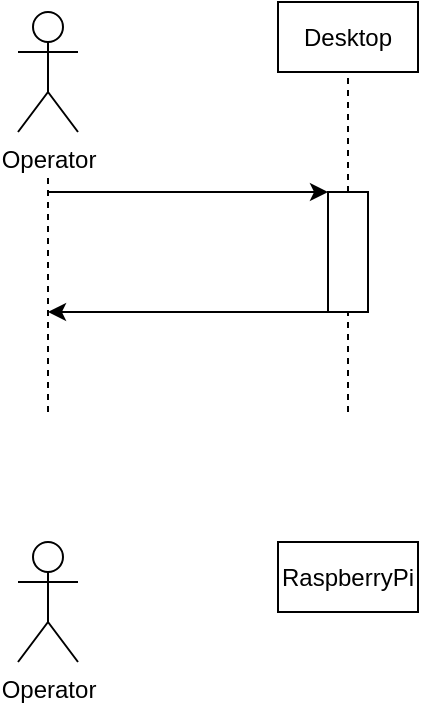 <mxfile version="17.2.3" type="github" pages="3"><diagram id="R_V933T2gNeEZrDt9Xle" name="Page-1"><mxGraphModel dx="343" dy="713" grid="1" gridSize="10" guides="1" tooltips="1" connect="1" arrows="1" fold="1" page="1" pageScale="1" pageWidth="827" pageHeight="1169" math="0" shadow="0"><root><mxCell id="0"/><mxCell id="1" parent="0"/><mxCell id="ISLUeYj_r8RpM6xw_Ebs-1" value="Operator" style="shape=umlActor;verticalLabelPosition=bottom;verticalAlign=top;html=1;outlineConnect=0;" vertex="1" parent="1"><mxGeometry x="120" y="60" width="30" height="60" as="geometry"/></mxCell><mxCell id="ISLUeYj_r8RpM6xw_Ebs-3" value="Desktop" style="rounded=0;whiteSpace=wrap;html=1;" vertex="1" parent="1"><mxGeometry x="250" y="55" width="70" height="35" as="geometry"/></mxCell><mxCell id="ISLUeYj_r8RpM6xw_Ebs-10" value="Operator" style="shape=umlActor;verticalLabelPosition=bottom;verticalAlign=top;html=1;outlineConnect=0;" vertex="1" parent="1"><mxGeometry x="120" y="325" width="30" height="60" as="geometry"/></mxCell><mxCell id="ISLUeYj_r8RpM6xw_Ebs-11" value="RaspberryPi" style="rounded=0;whiteSpace=wrap;html=1;" vertex="1" parent="1"><mxGeometry x="250" y="325" width="70" height="35" as="geometry"/></mxCell><mxCell id="ISLUeYj_r8RpM6xw_Ebs-13" value="" style="endArrow=none;dashed=1;html=1;rounded=0;" edge="1" parent="1"><mxGeometry width="50" height="50" relative="1" as="geometry"><mxPoint x="135" y="260" as="sourcePoint"/><mxPoint x="135" y="140" as="targetPoint"/></mxGeometry></mxCell><mxCell id="ISLUeYj_r8RpM6xw_Ebs-14" value="" style="endArrow=none;dashed=1;html=1;rounded=0;entryX=0.5;entryY=1;entryDx=0;entryDy=0;startArrow=none;" edge="1" parent="1" source="ISLUeYj_r8RpM6xw_Ebs-15" target="ISLUeYj_r8RpM6xw_Ebs-3"><mxGeometry width="50" height="50" relative="1" as="geometry"><mxPoint x="285" y="260" as="sourcePoint"/><mxPoint x="284.77" y="110.0" as="targetPoint"/></mxGeometry></mxCell><mxCell id="ISLUeYj_r8RpM6xw_Ebs-15" value="" style="rounded=0;whiteSpace=wrap;html=1;" vertex="1" parent="1"><mxGeometry x="275" y="150" width="20" height="60" as="geometry"/></mxCell><mxCell id="ISLUeYj_r8RpM6xw_Ebs-16" value="" style="endArrow=none;dashed=1;html=1;rounded=0;entryX=0.5;entryY=1;entryDx=0;entryDy=0;" edge="1" parent="1" target="ISLUeYj_r8RpM6xw_Ebs-15"><mxGeometry width="50" height="50" relative="1" as="geometry"><mxPoint x="285" y="260" as="sourcePoint"/><mxPoint x="285" y="90" as="targetPoint"/></mxGeometry></mxCell><mxCell id="ISLUeYj_r8RpM6xw_Ebs-17" value="" style="endArrow=classic;html=1;rounded=0;entryX=0;entryY=0;entryDx=0;entryDy=0;" edge="1" parent="1" target="ISLUeYj_r8RpM6xw_Ebs-15"><mxGeometry width="50" height="50" relative="1" as="geometry"><mxPoint x="135" y="150" as="sourcePoint"/><mxPoint x="280" y="150" as="targetPoint"/></mxGeometry></mxCell><mxCell id="ISLUeYj_r8RpM6xw_Ebs-18" value="" style="endArrow=none;html=1;rounded=0;entryX=0;entryY=0;entryDx=0;entryDy=0;startArrow=classic;startFill=1;endFill=0;" edge="1" parent="1"><mxGeometry width="50" height="50" relative="1" as="geometry"><mxPoint x="135" y="210" as="sourcePoint"/><mxPoint x="275" y="210" as="targetPoint"/></mxGeometry></mxCell></root></mxGraphModel></diagram><diagram id="AMbZFRgQV7VVkBoFiMln" name="Page-2"><mxGraphModel dx="1600" dy="931" grid="1" gridSize="10" guides="1" tooltips="1" connect="1" arrows="1" fold="1" page="1" pageScale="1" pageWidth="827" pageHeight="1169" math="0" shadow="0"><root><mxCell id="0"/><mxCell id="1" parent="0"/><mxCell id="bqHZuYSxh4LOir-MjUal-4" value="" style="endArrow=classic;html=1;rounded=0;entryX=0;entryY=0.5;entryDx=0;entryDy=0;" edge="1" parent="1" target="bqHZuYSxh4LOir-MjUal-3"><mxGeometry width="50" height="50" relative="1" as="geometry"><mxPoint x="160" y="240" as="sourcePoint"/><mxPoint x="515" y="240" as="targetPoint"/></mxGeometry></mxCell><mxCell id="bqHZuYSxh4LOir-MjUal-5" value="Desktop()" style="edgeLabel;html=1;align=center;verticalAlign=middle;resizable=0;points=[];" vertex="1" connectable="0" parent="bqHZuYSxh4LOir-MjUal-4"><mxGeometry x="-0.144" y="-2" relative="1" as="geometry"><mxPoint x="20" y="-12" as="offset"/></mxGeometry></mxCell><mxCell id="bqHZuYSxh4LOir-MjUal-6" value="" style="endArrow=classic;html=1;rounded=0;entryX=0;entryY=0;entryDx=0;entryDy=0;" edge="1" parent="1" target="bqHZuYSxh4LOir-MjUal-31"><mxGeometry width="50" height="50" relative="1" as="geometry"><mxPoint x="160" y="360" as="sourcePoint"/><mxPoint x="770" y="360" as="targetPoint"/></mxGeometry></mxCell><mxCell id="bqHZuYSxh4LOir-MjUal-7" value="RaspberryPi()" style="edgeLabel;html=1;align=center;verticalAlign=middle;resizable=0;points=[];" vertex="1" connectable="0" parent="bqHZuYSxh4LOir-MjUal-6"><mxGeometry x="-0.144" y="-2" relative="1" as="geometry"><mxPoint x="20" y="-12" as="offset"/></mxGeometry></mxCell><mxCell id="bqHZuYSxh4LOir-MjUal-8" value="" style="endArrow=classic;html=1;rounded=0;entryX=0;entryY=0.5;entryDx=0;entryDy=0;" edge="1" parent="1" target="qwqSFgzWt5d_AOfyo66A-3"><mxGeometry width="50" height="50" relative="1" as="geometry"><mxPoint x="160" y="480" as="sourcePoint"/><mxPoint x="961" y="480" as="targetPoint"/></mxGeometry></mxCell><mxCell id="bqHZuYSxh4LOir-MjUal-9" value="Drone()" style="edgeLabel;html=1;align=center;verticalAlign=middle;resizable=0;points=[];" vertex="1" connectable="0" parent="bqHZuYSxh4LOir-MjUal-8"><mxGeometry x="-0.144" y="-2" relative="1" as="geometry"><mxPoint x="20" y="-12" as="offset"/></mxGeometry></mxCell><mxCell id="bqHZuYSxh4LOir-MjUal-13" value="" style="endArrow=none;dashed=1;html=1;rounded=0;" edge="1" parent="1"><mxGeometry width="50" height="50" relative="1" as="geometry"><mxPoint x="160.5" y="1440" as="sourcePoint"/><mxPoint x="160" y="180" as="targetPoint"/></mxGeometry></mxCell><mxCell id="bqHZuYSxh4LOir-MjUal-14" value="" style="endArrow=none;dashed=1;html=1;rounded=0;startArrow=none;entryX=0.5;entryY=0;entryDx=0;entryDy=0;" edge="1" parent="1" target="bqHZuYSxh4LOir-MjUal-3"><mxGeometry width="50" height="50" relative="1" as="geometry"><mxPoint x="540" y="1440" as="sourcePoint"/><mxPoint x="389.5" y="160" as="targetPoint"/></mxGeometry></mxCell><mxCell id="bqHZuYSxh4LOir-MjUal-15" value="" style="endArrow=none;html=1;rounded=0;startArrow=classic;startFill=1;endFill=0;dashed=1;entryX=0;entryY=1;entryDx=0;entryDy=0;" edge="1" parent="1" target="bqHZuYSxh4LOir-MjUal-26"><mxGeometry width="50" height="50" relative="1" as="geometry"><mxPoint x="160" y="300" as="sourcePoint"/><mxPoint x="505" y="290" as="targetPoint"/></mxGeometry></mxCell><mxCell id="bqHZuYSxh4LOir-MjUal-17" value="" style="endArrow=none;html=1;rounded=0;endFill=0;startArrow=classic;startFill=1;dashed=1;entryX=0;entryY=1;entryDx=0;entryDy=0;" edge="1" parent="1" target="bqHZuYSxh4LOir-MjUal-31"><mxGeometry width="50" height="50" relative="1" as="geometry"><mxPoint x="160" y="420" as="sourcePoint"/><mxPoint x="770" y="410" as="targetPoint"/></mxGeometry></mxCell><mxCell id="bqHZuYSxh4LOir-MjUal-19" value="" style="endArrow=none;html=1;rounded=0;startArrow=classic;startFill=1;endFill=0;dashed=1;entryX=0;entryY=1;entryDx=0;entryDy=0;" edge="1" parent="1" target="bqHZuYSxh4LOir-MjUal-33"><mxGeometry width="50" height="50" relative="1" as="geometry"><mxPoint x="160" y="540" as="sourcePoint"/><mxPoint x="390" y="530" as="targetPoint"/></mxGeometry></mxCell><mxCell id="bqHZuYSxh4LOir-MjUal-26" value="" style="rounded=0;whiteSpace=wrap;html=1;" vertex="1" parent="1"><mxGeometry x="520" y="240" width="30" height="60" as="geometry"/></mxCell><mxCell id="bqHZuYSxh4LOir-MjUal-28" value="" style="endArrow=classic;html=1;rounded=0;entryX=0;entryY=0.5;entryDx=0;entryDy=0;" edge="1" parent="1" target="qwqSFgzWt5d_AOfyo66A-4"><mxGeometry width="50" height="50" relative="1" as="geometry"><mxPoint x="160" y="590" as="sourcePoint"/><mxPoint x="330" y="590" as="targetPoint"/></mxGeometry></mxCell><mxCell id="bqHZuYSxh4LOir-MjUal-29" value="Operator()" style="edgeLabel;html=1;align=center;verticalAlign=middle;resizable=0;points=[];" vertex="1" connectable="0" parent="bqHZuYSxh4LOir-MjUal-28"><mxGeometry x="-0.144" y="-2" relative="1" as="geometry"><mxPoint x="49" y="-12" as="offset"/></mxGeometry></mxCell><mxCell id="bqHZuYSxh4LOir-MjUal-31" value="" style="rounded=0;whiteSpace=wrap;html=1;" vertex="1" parent="1"><mxGeometry x="725" y="360" width="30" height="60" as="geometry"/></mxCell><mxCell id="bqHZuYSxh4LOir-MjUal-32" value="" style="endArrow=none;dashed=1;html=1;rounded=0;startArrow=none;" edge="1" parent="1" source="qwqSFgzWt5d_AOfyo66A-71" target="bqHZuYSxh4LOir-MjUal-31"><mxGeometry width="50" height="50" relative="1" as="geometry"><mxPoint x="740" y="1440" as="sourcePoint"/><mxPoint x="389.5" y="160" as="targetPoint"/></mxGeometry></mxCell><mxCell id="bqHZuYSxh4LOir-MjUal-33" value="" style="rounded=0;whiteSpace=wrap;html=1;" vertex="1" parent="1"><mxGeometry x="946" y="480" width="30" height="60" as="geometry"/></mxCell><mxCell id="bqHZuYSxh4LOir-MjUal-34" value="" style="endArrow=none;dashed=1;html=1;rounded=0;startArrow=none;" edge="1" parent="1" target="bqHZuYSxh4LOir-MjUal-33"><mxGeometry width="50" height="50" relative="1" as="geometry"><mxPoint x="960" y="1442" as="sourcePoint"/><mxPoint x="389.946" y="420" as="targetPoint"/></mxGeometry></mxCell><mxCell id="bqHZuYSxh4LOir-MjUal-3" value="aceer:Desktop" style="rounded=0;whiteSpace=wrap;html=1;" vertex="1" parent="1"><mxGeometry x="475" y="210" width="120" height="60" as="geometry"/></mxCell><mxCell id="qwqSFgzWt5d_AOfyo66A-1" value="rp:RaspberryPi" style="rounded=0;whiteSpace=wrap;html=1;" vertex="1" parent="1"><mxGeometry x="680" y="330" width="120" height="60" as="geometry"/></mxCell><mxCell id="qwqSFgzWt5d_AOfyo66A-3" value="dji:Drone" style="rounded=0;whiteSpace=wrap;html=1;" vertex="1" parent="1"><mxGeometry x="901" y="450" width="120" height="60" as="geometry"/></mxCell><mxCell id="qwqSFgzWt5d_AOfyo66A-5" value=":TestSignal" style="rounded=0;whiteSpace=wrap;html=1;" vertex="1" parent="1"><mxGeometry x="100" y="120" width="120" height="60" as="geometry"/></mxCell><mxCell id="qwqSFgzWt5d_AOfyo66A-7" value="" style="endArrow=classic;html=1;rounded=0;exitX=0.982;exitY=0.118;exitDx=0;exitDy=0;exitPerimeter=0;" edge="1" parent="1" source="bqHZuYSxh4LOir-MjUal-35"><mxGeometry width="50" height="50" relative="1" as="geometry"><mxPoint x="390" y="680" as="sourcePoint"/><mxPoint x="520" y="680" as="targetPoint"/></mxGeometry></mxCell><mxCell id="qwqSFgzWt5d_AOfyo66A-8" value="wifiControl(aceer)" style="text;html=1;align=center;verticalAlign=middle;resizable=0;points=[];autosize=1;strokeColor=none;fillColor=none;" vertex="1" parent="1"><mxGeometry x="400" y="660" width="110" height="20" as="geometry"/></mxCell><mxCell id="qwqSFgzWt5d_AOfyo66A-17" value="" style="endArrow=classic;html=1;rounded=0;entryX=0;entryY=0;entryDx=0;entryDy=0;exitX=0.987;exitY=0.431;exitDx=0;exitDy=0;exitPerimeter=0;" edge="1" parent="1" target="qwqSFgzWt5d_AOfyo66A-18" source="bqHZuYSxh4LOir-MjUal-35"><mxGeometry width="50" height="50" relative="1" as="geometry"><mxPoint x="440" y="940" as="sourcePoint"/><mxPoint x="921" y="930" as="targetPoint"/></mxGeometry></mxCell><mxCell id="qwqSFgzWt5d_AOfyo66A-18" value="" style="rounded=0;whiteSpace=wrap;html=1;" vertex="1" parent="1"><mxGeometry x="946" y="930" width="30" height="70" as="geometry"/></mxCell><mxCell id="qwqSFgzWt5d_AOfyo66A-19" value="" style="endArrow=none;html=1;rounded=0;endFill=0;startArrow=classic;startFill=1;dashed=1;" edge="1" parent="1"><mxGeometry width="50" height="50" relative="1" as="geometry"><mxPoint x="385" y="749.52" as="sourcePoint"/><mxPoint x="520" y="750" as="targetPoint"/></mxGeometry></mxCell><mxCell id="qwqSFgzWt5d_AOfyo66A-20" value="wifiControl(dji)" style="text;html=1;align=center;verticalAlign=middle;resizable=0;points=[];autosize=1;strokeColor=none;fillColor=none;" vertex="1" parent="1"><mxGeometry x="806" y="910" width="90" height="20" as="geometry"/></mxCell><mxCell id="qwqSFgzWt5d_AOfyo66A-26" value="" style="endArrow=classic;html=1;rounded=0;entryX=0;entryY=0;entryDx=0;entryDy=0;exitX=1.042;exitY=0.621;exitDx=0;exitDy=0;exitPerimeter=0;" edge="1" parent="1" target="qwqSFgzWt5d_AOfyo66A-27" source="bqHZuYSxh4LOir-MjUal-35"><mxGeometry width="50" height="50" relative="1" as="geometry"><mxPoint x="530" y="1080" as="sourcePoint"/><mxPoint x="700" y="1080" as="targetPoint"/></mxGeometry></mxCell><mxCell id="qwqSFgzWt5d_AOfyo66A-28" value="" style="endArrow=none;html=1;rounded=0;endFill=0;startArrow=classic;startFill=1;dashed=1;entryX=0.5;entryY=1;entryDx=0;entryDy=0;exitX=0.991;exitY=0.707;exitDx=0;exitDy=0;exitPerimeter=0;" edge="1" parent="1" source="bqHZuYSxh4LOir-MjUal-35" target="qwqSFgzWt5d_AOfyo66A-27"><mxGeometry width="50" height="50" relative="1" as="geometry"><mxPoint x="390" y="1150" as="sourcePoint"/><mxPoint x="745" y="1160.0" as="targetPoint"/></mxGeometry></mxCell><mxCell id="qwqSFgzWt5d_AOfyo66A-29" value="radioControl(rp)" style="text;html=1;align=center;verticalAlign=middle;resizable=0;points=[];autosize=1;strokeColor=none;fillColor=none;" vertex="1" parent="1"><mxGeometry x="540" y="1060" width="100" height="20" as="geometry"/></mxCell><mxCell id="qwqSFgzWt5d_AOfyo66A-34" value="" style="endArrow=classic;html=1;rounded=0;entryX=0;entryY=0;entryDx=0;entryDy=0;exitX=1.167;exitY=0.819;exitDx=0;exitDy=0;exitPerimeter=0;" edge="1" parent="1" target="qwqSFgzWt5d_AOfyo66A-35" source="bqHZuYSxh4LOir-MjUal-35"><mxGeometry width="50" height="50" relative="1" as="geometry"><mxPoint x="751" y="1240.0" as="sourcePoint"/><mxPoint x="921" y="1240" as="targetPoint"/></mxGeometry></mxCell><mxCell id="qwqSFgzWt5d_AOfyo66A-35" value="" style="rounded=0;whiteSpace=wrap;html=1;" vertex="1" parent="1"><mxGeometry x="946" y="1240" width="30" height="80" as="geometry"/></mxCell><mxCell id="qwqSFgzWt5d_AOfyo66A-36" value="" style="endArrow=none;html=1;rounded=0;endFill=0;startArrow=classic;startFill=1;dashed=1;entryX=0;entryY=1;entryDx=0;entryDy=0;exitX=1.073;exitY=0.918;exitDx=0;exitDy=0;exitPerimeter=0;" edge="1" parent="1" source="bqHZuYSxh4LOir-MjUal-35"><mxGeometry width="50" height="50" relative="1" as="geometry"><mxPoint x="751" y="1320.0" as="sourcePoint"/><mxPoint x="966" y="1320.0" as="targetPoint"/></mxGeometry></mxCell><mxCell id="qwqSFgzWt5d_AOfyo66A-37" value="radioControl(dji)" style="text;html=1;align=center;verticalAlign=middle;resizable=0;points=[];autosize=1;strokeColor=none;fillColor=none;" vertex="1" parent="1"><mxGeometry x="801" y="1220" width="100" height="20" as="geometry"/></mxCell><mxCell id="bqHZuYSxh4LOir-MjUal-35" value="" style="rounded=0;whiteSpace=wrap;html=1;" vertex="1" parent="1"><mxGeometry x="355" y="585" width="30" height="800" as="geometry"/></mxCell><mxCell id="qwqSFgzWt5d_AOfyo66A-4" value="op:Operator" style="rounded=0;whiteSpace=wrap;html=1;" vertex="1" parent="1"><mxGeometry x="310" y="560" width="120" height="60" as="geometry"/></mxCell><mxCell id="qwqSFgzWt5d_AOfyo66A-68" value="" style="rounded=0;whiteSpace=wrap;html=1;" vertex="1" parent="1"><mxGeometry x="522" y="680" width="30" height="70" as="geometry"/></mxCell><mxCell id="qwqSFgzWt5d_AOfyo66A-69" value="" style="endArrow=classic;html=1;rounded=0;entryX=0;entryY=0;entryDx=0;entryDy=0;" edge="1" parent="1" target="qwqSFgzWt5d_AOfyo66A-71"><mxGeometry width="50" height="50" relative="1" as="geometry"><mxPoint x="385" y="810" as="sourcePoint"/><mxPoint x="720" y="810.95" as="targetPoint"/></mxGeometry></mxCell><mxCell id="qwqSFgzWt5d_AOfyo66A-70" value="wifiControl(rp)" style="text;html=1;align=center;verticalAlign=middle;resizable=0;points=[];autosize=1;strokeColor=none;fillColor=none;" vertex="1" parent="1"><mxGeometry x="540" y="790" width="90" height="20" as="geometry"/></mxCell><mxCell id="qwqSFgzWt5d_AOfyo66A-71" value="" style="rounded=0;whiteSpace=wrap;html=1;" vertex="1" parent="1"><mxGeometry x="725" y="810" width="30" height="60" as="geometry"/></mxCell><mxCell id="qwqSFgzWt5d_AOfyo66A-72" value="" style="endArrow=none;dashed=1;html=1;rounded=0;startArrow=none;" edge="1" parent="1" target="qwqSFgzWt5d_AOfyo66A-71"><mxGeometry width="50" height="50" relative="1" as="geometry"><mxPoint x="740" y="1440" as="sourcePoint"/><mxPoint x="740" y="420" as="targetPoint"/></mxGeometry></mxCell><mxCell id="qwqSFgzWt5d_AOfyo66A-73" value="" style="endArrow=none;html=1;rounded=0;endFill=0;startArrow=classic;startFill=1;dashed=1;entryX=0;entryY=1;entryDx=0;entryDy=0;exitX=0.978;exitY=0.418;exitDx=0;exitDy=0;exitPerimeter=0;" edge="1" parent="1" target="qwqSFgzWt5d_AOfyo66A-71"><mxGeometry width="50" height="50" relative="1" as="geometry"><mxPoint x="384.34" y="870.35" as="sourcePoint"/><mxPoint x="715" y="861.43" as="targetPoint"/></mxGeometry></mxCell><mxCell id="qwqSFgzWt5d_AOfyo66A-75" value="" style="endArrow=none;html=1;rounded=0;endFill=0;startArrow=classic;startFill=1;dashed=1;entryX=0;entryY=1;entryDx=0;entryDy=0;" edge="1" parent="1" target="qwqSFgzWt5d_AOfyo66A-18"><mxGeometry width="50" height="50" relative="1" as="geometry"><mxPoint x="386" y="1000" as="sourcePoint"/><mxPoint x="942" y="1000" as="targetPoint"/><Array as="points"/></mxGeometry></mxCell><mxCell id="qwqSFgzWt5d_AOfyo66A-27" value="" style="rounded=0;whiteSpace=wrap;html=1;" vertex="1" parent="1"><mxGeometry x="725" y="1080" width="30" height="70" as="geometry"/></mxCell><mxCell id="qwqSFgzWt5d_AOfyo66A-77" value="" style="endArrow=none;dashed=1;html=1;rounded=0;entryX=0.5;entryY=1;entryDx=0;entryDy=0;" edge="1" parent="1" target="bqHZuYSxh4LOir-MjUal-35"><mxGeometry width="50" height="50" relative="1" as="geometry"><mxPoint x="370" y="1440" as="sourcePoint"/><mxPoint x="420" y="1450" as="targetPoint"/></mxGeometry></mxCell></root></mxGraphModel></diagram><diagram id="SBIrraM-oSFwhKevkDYo" name="Page-3"><mxGraphModel dx="938" dy="546" grid="1" gridSize="10" guides="1" tooltips="1" connect="1" arrows="1" fold="1" page="1" pageScale="1" pageWidth="827" pageHeight="1169" math="0" shadow="0"><root><mxCell id="0"/><mxCell id="1" parent="0"/><mxCell id="OMa2fETCBdujkQl0xhZK-1" value="Sistem Peduli Lindungi" style="rounded=0;whiteSpace=wrap;html=1;" vertex="1" parent="1"><mxGeometry x="240" y="40" width="120" height="60" as="geometry"/></mxCell><mxCell id="ubbsF_dfWfFlckb89CR2-1" value="Pengunjung" style="shape=umlActor;verticalLabelPosition=bottom;verticalAlign=top;html=1;outlineConnect=0;" vertex="1" parent="1"><mxGeometry x="65" y="40" width="30" height="60" as="geometry"/></mxCell><mxCell id="ubbsF_dfWfFlckb89CR2-2" value="" style="endArrow=none;dashed=1;html=1;rounded=0;" edge="1" parent="1"><mxGeometry width="50" height="50" relative="1" as="geometry"><mxPoint x="80" y="440" as="sourcePoint"/><mxPoint x="79.5" y="120" as="targetPoint"/></mxGeometry></mxCell><mxCell id="ubbsF_dfWfFlckb89CR2-3" value="" style="endArrow=none;dashed=1;html=1;rounded=0;entryX=0.5;entryY=1;entryDx=0;entryDy=0;" edge="1" parent="1" target="OMa2fETCBdujkQl0xhZK-1"><mxGeometry width="50" height="50" relative="1" as="geometry"><mxPoint x="300" y="440" as="sourcePoint"/><mxPoint x="299.5" y="120" as="targetPoint"/></mxGeometry></mxCell><mxCell id="ubbsF_dfWfFlckb89CR2-4" value="" style="endArrow=classic;html=1;rounded=0;" edge="1" parent="1"><mxGeometry width="50" height="50" relative="1" as="geometry"><mxPoint x="80" y="180" as="sourcePoint"/><mxPoint x="300" y="180" as="targetPoint"/></mxGeometry></mxCell><mxCell id="ubbsF_dfWfFlckb89CR2-5" value="Catat Masuk" style="text;html=1;strokeColor=none;fillColor=none;align=center;verticalAlign=middle;whiteSpace=wrap;rounded=0;" vertex="1" parent="1"><mxGeometry x="240" y="10" width="100" height="30" as="geometry"/></mxCell><mxCell id="ubbsF_dfWfFlckb89CR2-6" value="" style="endArrow=classic;html=1;rounded=0;dashed=1;" edge="1" parent="1"><mxGeometry width="50" height="50" relative="1" as="geometry"><mxPoint x="300" y="320" as="sourcePoint"/><mxPoint x="80" y="320" as="targetPoint"/></mxGeometry></mxCell></root></mxGraphModel></diagram></mxfile>